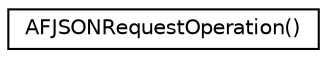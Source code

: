 digraph "Graphical Class Hierarchy"
{
  edge [fontname="Helvetica",fontsize="10",labelfontname="Helvetica",labelfontsize="10"];
  node [fontname="Helvetica",fontsize="10",shape=record];
  rankdir="LR";
  Node1 [label="AFJSONRequestOperation()",height=0.2,width=0.4,color="black", fillcolor="white", style="filled",URL="$category_a_f_j_s_o_n_request_operation_07_08.html"];
}
